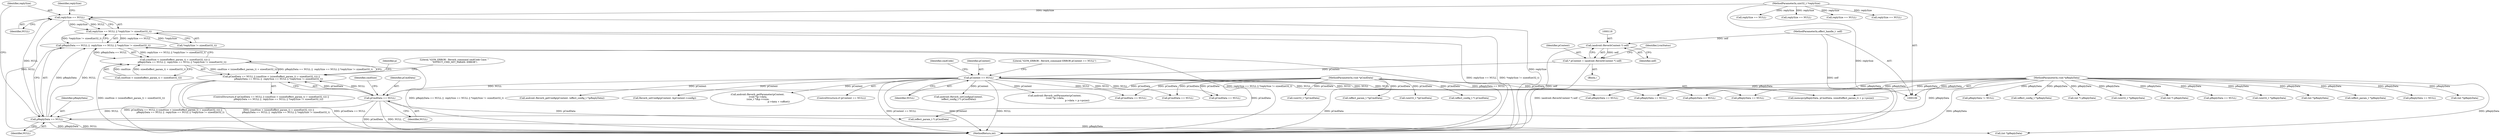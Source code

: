 digraph "0_Android_9e29523b9537983b4c4b205ff868d0b3bca0383b_0@pointer" {
"1000395" [label="(Call,replySize == NULL)"];
"1000111" [label="(MethodParameterIn,uint32_t *replySize)"];
"1000391" [label="(Call,pReplyData == NULL)"];
"1000112" [label="(MethodParameterIn,void *pReplyData)"];
"1000379" [label="(Call,pCmdData == NULL)"];
"1000110" [label="(MethodParameterIn,void *pCmdData)"];
"1000127" [label="(Call,pContext == NULL)"];
"1000115" [label="(Call,* pContext = (android::ReverbContext *) self)"];
"1000117" [label="(Call,(android::ReverbContext *) self)"];
"1000107" [label="(MethodParameterIn,effect_handle_t  self)"];
"1000394" [label="(Call,replySize == NULL || *replySize != sizeof(int32_t))"];
"1000390" [label="(Call,pReplyData == NULL ||  replySize == NULL || *replySize != sizeof(int32_t))"];
"1000382" [label="(Call,(cmdSize < (sizeof(effect_param_t) + sizeof(int32_t))) ||\n                    pReplyData == NULL ||  replySize == NULL || *replySize != sizeof(int32_t))"];
"1000378" [label="(Call,pCmdData == NULL || (cmdSize < (sizeof(effect_param_t) + sizeof(int32_t))) ||\n                    pReplyData == NULL ||  replySize == NULL || *replySize != sizeof(int32_t))"];
"1000119" [label="(Identifier,self)"];
"1000382" [label="(Call,(cmdSize < (sizeof(effect_param_t) + sizeof(int32_t))) ||\n                    pReplyData == NULL ||  replySize == NULL || *replySize != sizeof(int32_t))"];
"1000563" [label="(Call,pCmdData == NULL)"];
"1000430" [label="(Call,(int *)pReplyData)"];
"1000405" [label="(Literal,\"\tLVM_ERROR : Reverb_command cmdCode Case: \"\n \"EFFECT_CMD_SET_PARAM: ERROR\")"];
"1000397" [label="(Identifier,NULL)"];
"1000129" [label="(Identifier,NULL)"];
"1000231" [label="(Call,(effect_config_t *)pReplyData)"];
"1000128" [label="(Identifier,pContext)"];
"1000116" [label="(Identifier,pContext)"];
"1000146" [label="(Call,replySize == NULL)"];
"1000111" [label="(MethodParameterIn,uint32_t *replySize)"];
"1000202" [label="(Call,android::Reverb_setConfig(pContext,\n (effect_config_t *) pCmdData))"];
"1000393" [label="(Identifier,NULL)"];
"1000311" [label="(Call,memcpy(pReplyData, pCmdData, sizeof(effect_param_t) + p->psize))"];
"1000215" [label="(Call,replySize == NULL)"];
"1000392" [label="(Identifier,pReplyData)"];
"1000378" [label="(Call,pCmdData == NULL || (cmdSize < (sizeof(effect_param_t) + sizeof(int32_t))) ||\n                    pReplyData == NULL ||  replySize == NULL || *replySize != sizeof(int32_t))"];
"1000142" [label="(Call,pReplyData == NULL)"];
"1000688" [label="(MethodReturn,int)"];
"1000384" [label="(Identifier,cmdSize)"];
"1000162" [label="(Call,(int *) pReplyData)"];
"1000619" [label="(Call,(uint32_t *)pReplyData)"];
"1000127" [label="(Call,pContext == NULL)"];
"1000609" [label="(Call,(uint32_t *)pCmdData)"];
"1000132" [label="(Literal,\"\tLVM_ERROR : Reverb_command ERROR pContext == NULL\")"];
"1000433" [label="(Call,android::Reverb_setParameter(pContext,\n (void *)p->data,\n                                                              p->data + p->psize))"];
"1000199" [label="(Call,(int *) pReplyData)"];
"1000271" [label="(Call,pCmdData == NULL)"];
"1000395" [label="(Call,replySize == NULL)"];
"1000204" [label="(Call,(effect_config_t *) pCmdData)"];
"1000394" [label="(Call,replySize == NULL || *replySize != sizeof(int32_t))"];
"1000179" [label="(Call,pReplyData == NULL)"];
"1000628" [label="(Call,(uint32_t *)pReplyData)"];
"1000211" [label="(Call,pReplyData == NULL)"];
"1000107" [label="(MethodParameterIn,effect_handle_t  self)"];
"1000170" [label="(Call,pCmdData == NULL)"];
"1000229" [label="(Call,android::Reverb_getConfig(pContext, (effect_config_t *)pReplyData))"];
"1000236" [label="(Call,Reverb_setConfig(pContext, &pContext->config))"];
"1000377" [label="(ControlStructure,if (pCmdData == NULL || (cmdSize < (sizeof(effect_param_t) + sizeof(int32_t))) ||\n                    pReplyData == NULL ||  replySize == NULL || *replySize != sizeof(int32_t)))"];
"1000383" [label="(Call,cmdSize < (sizeof(effect_param_t) + sizeof(int32_t)))"];
"1000550" [label="(Call,(int *)pReplyData)"];
"1000322" [label="(Call,(effect_param_t *)pReplyData)"];
"1000345" [label="(Call,android::Reverb_getParameter(pContext,\n (void *)p->data,\n (size_t *)&p->vsize,\n                                                          p->data + voffset))"];
"1000391" [label="(Call,pReplyData == NULL)"];
"1000115" [label="(Call,* pContext = (android::ReverbContext *) self)"];
"1000396" [label="(Identifier,replySize)"];
"1000390" [label="(Call,pReplyData == NULL ||  replySize == NULL || *replySize != sizeof(int32_t))"];
"1000412" [label="(Call,(effect_param_t *) pCmdData)"];
"1000398" [label="(Call,*replySize != sizeof(int32_t))"];
"1000124" [label="(Identifier,LvmStatus)"];
"1000110" [label="(MethodParameterIn,void *pCmdData)"];
"1000117" [label="(Call,(android::ReverbContext *) self)"];
"1000289" [label="(Call,pReplyData == NULL)"];
"1000381" [label="(Identifier,NULL)"];
"1000411" [label="(Identifier,p)"];
"1000113" [label="(Block,)"];
"1000112" [label="(MethodParameterIn,void *pReplyData)"];
"1000592" [label="(Call,(uint32_t *)pCmdData)"];
"1000400" [label="(Identifier,replySize)"];
"1000126" [label="(ControlStructure,if (pContext == NULL))"];
"1000183" [label="(Call,replySize == NULL)"];
"1000379" [label="(Call,pCmdData == NULL)"];
"1000479" [label="(Call,(int *)pReplyData)"];
"1000380" [label="(Identifier,pCmdData)"];
"1000137" [label="(Identifier,cmdCode)"];
"1000293" [label="(Call,replySize == NULL)"];
"1000579" [label="(Call,pReplyData != NULL)"];
"1000522" [label="(Call,pReplyData == NULL)"];
"1000451" [label="(Call,pReplyData == NULL)"];
"1000248" [label="(Call,(effect_param_t *)pCmdData)"];
"1000395" -> "1000394"  [label="AST: "];
"1000395" -> "1000397"  [label="CFG: "];
"1000396" -> "1000395"  [label="AST: "];
"1000397" -> "1000395"  [label="AST: "];
"1000400" -> "1000395"  [label="CFG: "];
"1000394" -> "1000395"  [label="CFG: "];
"1000395" -> "1000688"  [label="DDG: replySize"];
"1000395" -> "1000688"  [label="DDG: NULL"];
"1000395" -> "1000394"  [label="DDG: replySize"];
"1000395" -> "1000394"  [label="DDG: NULL"];
"1000111" -> "1000395"  [label="DDG: replySize"];
"1000391" -> "1000395"  [label="DDG: NULL"];
"1000111" -> "1000106"  [label="AST: "];
"1000111" -> "1000688"  [label="DDG: replySize"];
"1000111" -> "1000146"  [label="DDG: replySize"];
"1000111" -> "1000183"  [label="DDG: replySize"];
"1000111" -> "1000215"  [label="DDG: replySize"];
"1000111" -> "1000293"  [label="DDG: replySize"];
"1000391" -> "1000390"  [label="AST: "];
"1000391" -> "1000393"  [label="CFG: "];
"1000392" -> "1000391"  [label="AST: "];
"1000393" -> "1000391"  [label="AST: "];
"1000396" -> "1000391"  [label="CFG: "];
"1000390" -> "1000391"  [label="CFG: "];
"1000391" -> "1000688"  [label="DDG: pReplyData"];
"1000391" -> "1000688"  [label="DDG: NULL"];
"1000391" -> "1000390"  [label="DDG: pReplyData"];
"1000391" -> "1000390"  [label="DDG: NULL"];
"1000112" -> "1000391"  [label="DDG: pReplyData"];
"1000379" -> "1000391"  [label="DDG: NULL"];
"1000391" -> "1000430"  [label="DDG: pReplyData"];
"1000112" -> "1000106"  [label="AST: "];
"1000112" -> "1000688"  [label="DDG: pReplyData"];
"1000112" -> "1000142"  [label="DDG: pReplyData"];
"1000112" -> "1000162"  [label="DDG: pReplyData"];
"1000112" -> "1000179"  [label="DDG: pReplyData"];
"1000112" -> "1000199"  [label="DDG: pReplyData"];
"1000112" -> "1000211"  [label="DDG: pReplyData"];
"1000112" -> "1000231"  [label="DDG: pReplyData"];
"1000112" -> "1000289"  [label="DDG: pReplyData"];
"1000112" -> "1000311"  [label="DDG: pReplyData"];
"1000112" -> "1000322"  [label="DDG: pReplyData"];
"1000112" -> "1000430"  [label="DDG: pReplyData"];
"1000112" -> "1000451"  [label="DDG: pReplyData"];
"1000112" -> "1000479"  [label="DDG: pReplyData"];
"1000112" -> "1000522"  [label="DDG: pReplyData"];
"1000112" -> "1000550"  [label="DDG: pReplyData"];
"1000112" -> "1000579"  [label="DDG: pReplyData"];
"1000112" -> "1000619"  [label="DDG: pReplyData"];
"1000112" -> "1000628"  [label="DDG: pReplyData"];
"1000379" -> "1000378"  [label="AST: "];
"1000379" -> "1000381"  [label="CFG: "];
"1000380" -> "1000379"  [label="AST: "];
"1000381" -> "1000379"  [label="AST: "];
"1000384" -> "1000379"  [label="CFG: "];
"1000378" -> "1000379"  [label="CFG: "];
"1000379" -> "1000688"  [label="DDG: pCmdData"];
"1000379" -> "1000688"  [label="DDG: NULL"];
"1000379" -> "1000378"  [label="DDG: pCmdData"];
"1000379" -> "1000378"  [label="DDG: NULL"];
"1000110" -> "1000379"  [label="DDG: pCmdData"];
"1000127" -> "1000379"  [label="DDG: NULL"];
"1000379" -> "1000412"  [label="DDG: pCmdData"];
"1000110" -> "1000106"  [label="AST: "];
"1000110" -> "1000688"  [label="DDG: pCmdData"];
"1000110" -> "1000170"  [label="DDG: pCmdData"];
"1000110" -> "1000204"  [label="DDG: pCmdData"];
"1000110" -> "1000248"  [label="DDG: pCmdData"];
"1000110" -> "1000271"  [label="DDG: pCmdData"];
"1000110" -> "1000311"  [label="DDG: pCmdData"];
"1000110" -> "1000412"  [label="DDG: pCmdData"];
"1000110" -> "1000563"  [label="DDG: pCmdData"];
"1000110" -> "1000592"  [label="DDG: pCmdData"];
"1000110" -> "1000609"  [label="DDG: pCmdData"];
"1000127" -> "1000126"  [label="AST: "];
"1000127" -> "1000129"  [label="CFG: "];
"1000128" -> "1000127"  [label="AST: "];
"1000129" -> "1000127"  [label="AST: "];
"1000132" -> "1000127"  [label="CFG: "];
"1000137" -> "1000127"  [label="CFG: "];
"1000127" -> "1000688"  [label="DDG: NULL"];
"1000127" -> "1000688"  [label="DDG: pContext == NULL"];
"1000127" -> "1000688"  [label="DDG: pContext"];
"1000115" -> "1000127"  [label="DDG: pContext"];
"1000127" -> "1000142"  [label="DDG: NULL"];
"1000127" -> "1000170"  [label="DDG: NULL"];
"1000127" -> "1000202"  [label="DDG: pContext"];
"1000127" -> "1000211"  [label="DDG: NULL"];
"1000127" -> "1000229"  [label="DDG: pContext"];
"1000127" -> "1000236"  [label="DDG: pContext"];
"1000127" -> "1000271"  [label="DDG: NULL"];
"1000127" -> "1000345"  [label="DDG: pContext"];
"1000127" -> "1000433"  [label="DDG: pContext"];
"1000127" -> "1000451"  [label="DDG: NULL"];
"1000127" -> "1000522"  [label="DDG: NULL"];
"1000127" -> "1000563"  [label="DDG: NULL"];
"1000115" -> "1000113"  [label="AST: "];
"1000115" -> "1000117"  [label="CFG: "];
"1000116" -> "1000115"  [label="AST: "];
"1000117" -> "1000115"  [label="AST: "];
"1000124" -> "1000115"  [label="CFG: "];
"1000115" -> "1000688"  [label="DDG: (android::ReverbContext *) self"];
"1000117" -> "1000115"  [label="DDG: self"];
"1000117" -> "1000119"  [label="CFG: "];
"1000118" -> "1000117"  [label="AST: "];
"1000119" -> "1000117"  [label="AST: "];
"1000117" -> "1000688"  [label="DDG: self"];
"1000107" -> "1000117"  [label="DDG: self"];
"1000107" -> "1000106"  [label="AST: "];
"1000107" -> "1000688"  [label="DDG: self"];
"1000394" -> "1000390"  [label="AST: "];
"1000394" -> "1000398"  [label="CFG: "];
"1000398" -> "1000394"  [label="AST: "];
"1000390" -> "1000394"  [label="CFG: "];
"1000394" -> "1000688"  [label="DDG: *replySize != sizeof(int32_t)"];
"1000394" -> "1000688"  [label="DDG: replySize == NULL"];
"1000394" -> "1000390"  [label="DDG: replySize == NULL"];
"1000394" -> "1000390"  [label="DDG: *replySize != sizeof(int32_t)"];
"1000398" -> "1000394"  [label="DDG: *replySize"];
"1000390" -> "1000382"  [label="AST: "];
"1000382" -> "1000390"  [label="CFG: "];
"1000390" -> "1000688"  [label="DDG: replySize == NULL || *replySize != sizeof(int32_t)"];
"1000390" -> "1000688"  [label="DDG: pReplyData == NULL"];
"1000390" -> "1000382"  [label="DDG: pReplyData == NULL"];
"1000390" -> "1000382"  [label="DDG: replySize == NULL || *replySize != sizeof(int32_t)"];
"1000382" -> "1000378"  [label="AST: "];
"1000382" -> "1000383"  [label="CFG: "];
"1000383" -> "1000382"  [label="AST: "];
"1000378" -> "1000382"  [label="CFG: "];
"1000382" -> "1000688"  [label="DDG: cmdSize < (sizeof(effect_param_t) + sizeof(int32_t))"];
"1000382" -> "1000688"  [label="DDG: pReplyData == NULL ||  replySize == NULL || *replySize != sizeof(int32_t)"];
"1000382" -> "1000378"  [label="DDG: cmdSize < (sizeof(effect_param_t) + sizeof(int32_t))"];
"1000382" -> "1000378"  [label="DDG: pReplyData == NULL ||  replySize == NULL || *replySize != sizeof(int32_t)"];
"1000383" -> "1000382"  [label="DDG: cmdSize"];
"1000383" -> "1000382"  [label="DDG: sizeof(effect_param_t) + sizeof(int32_t)"];
"1000378" -> "1000377"  [label="AST: "];
"1000405" -> "1000378"  [label="CFG: "];
"1000411" -> "1000378"  [label="CFG: "];
"1000378" -> "1000688"  [label="DDG: pCmdData == NULL"];
"1000378" -> "1000688"  [label="DDG: pCmdData == NULL || (cmdSize < (sizeof(effect_param_t) + sizeof(int32_t))) ||\n                    pReplyData == NULL ||  replySize == NULL || *replySize != sizeof(int32_t)"];
"1000378" -> "1000688"  [label="DDG: (cmdSize < (sizeof(effect_param_t) + sizeof(int32_t))) ||\n                    pReplyData == NULL ||  replySize == NULL || *replySize != sizeof(int32_t)"];
}
